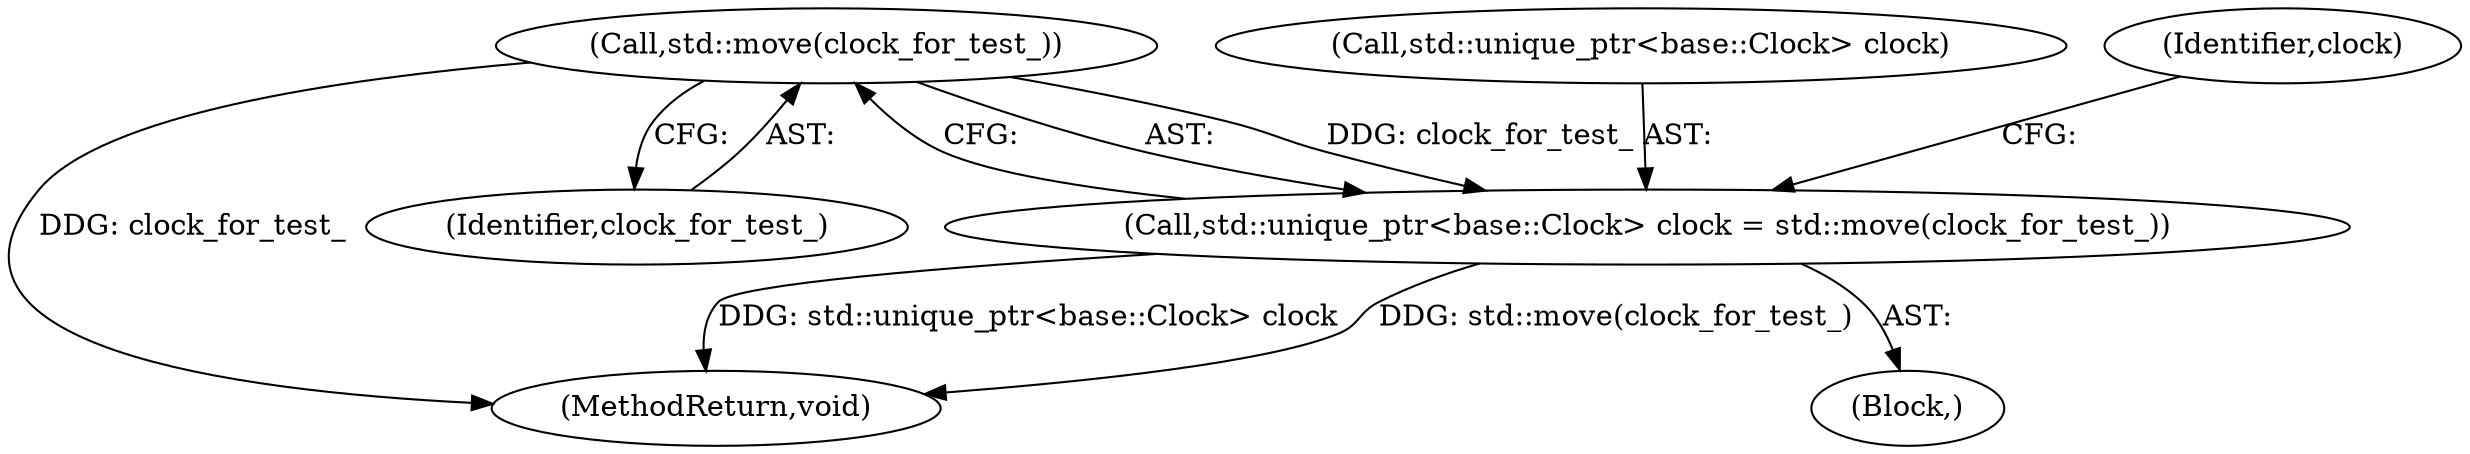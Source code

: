 digraph "1_Chrome_deaa07bec5d105ffc546d37eba3da4cba341fc03_1@API" {
"1000240" [label="(Call,std::move(clock_for_test_))"];
"1000234" [label="(Call,std::unique_ptr<base::Clock> clock = std::move(clock_for_test_))"];
"1000217" [label="(Block,)"];
"1000240" [label="(Call,std::move(clock_for_test_))"];
"1000234" [label="(Call,std::unique_ptr<base::Clock> clock = std::move(clock_for_test_))"];
"1000235" [label="(Call,std::unique_ptr<base::Clock> clock)"];
"1000302" [label="(MethodReturn,void)"];
"1000241" [label="(Identifier,clock_for_test_)"];
"1000244" [label="(Identifier,clock)"];
"1000240" -> "1000234"  [label="AST: "];
"1000240" -> "1000241"  [label="CFG: "];
"1000241" -> "1000240"  [label="AST: "];
"1000234" -> "1000240"  [label="CFG: "];
"1000240" -> "1000302"  [label="DDG: clock_for_test_"];
"1000240" -> "1000234"  [label="DDG: clock_for_test_"];
"1000234" -> "1000217"  [label="AST: "];
"1000235" -> "1000234"  [label="AST: "];
"1000244" -> "1000234"  [label="CFG: "];
"1000234" -> "1000302"  [label="DDG: std::unique_ptr<base::Clock> clock"];
"1000234" -> "1000302"  [label="DDG: std::move(clock_for_test_)"];
}
